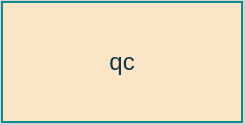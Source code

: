 <mxfile version="15.9.4" type="github"><diagram id="PappCzz-dEPhhB70BBsv" name="Page-1"><mxGraphModel dx="1422" dy="762" grid="1" gridSize="10" guides="1" tooltips="1" connect="1" arrows="1" fold="1" page="1" pageScale="1" pageWidth="827" pageHeight="1169" background="#DAD2D8" math="0" shadow="0"><root><mxCell id="0"/><mxCell id="1" parent="0"/><mxCell id="tWKjc9TdUP2_iOlqNI7K-1" value="qc" style="rounded=0;whiteSpace=wrap;html=1;fillColor=#FAE5C7;strokeColor=#0F8B8D;fontColor=#143642;" parent="1" vertex="1"><mxGeometry x="270" y="160" width="120" height="60" as="geometry"/></mxCell></root></mxGraphModel></diagram></mxfile>